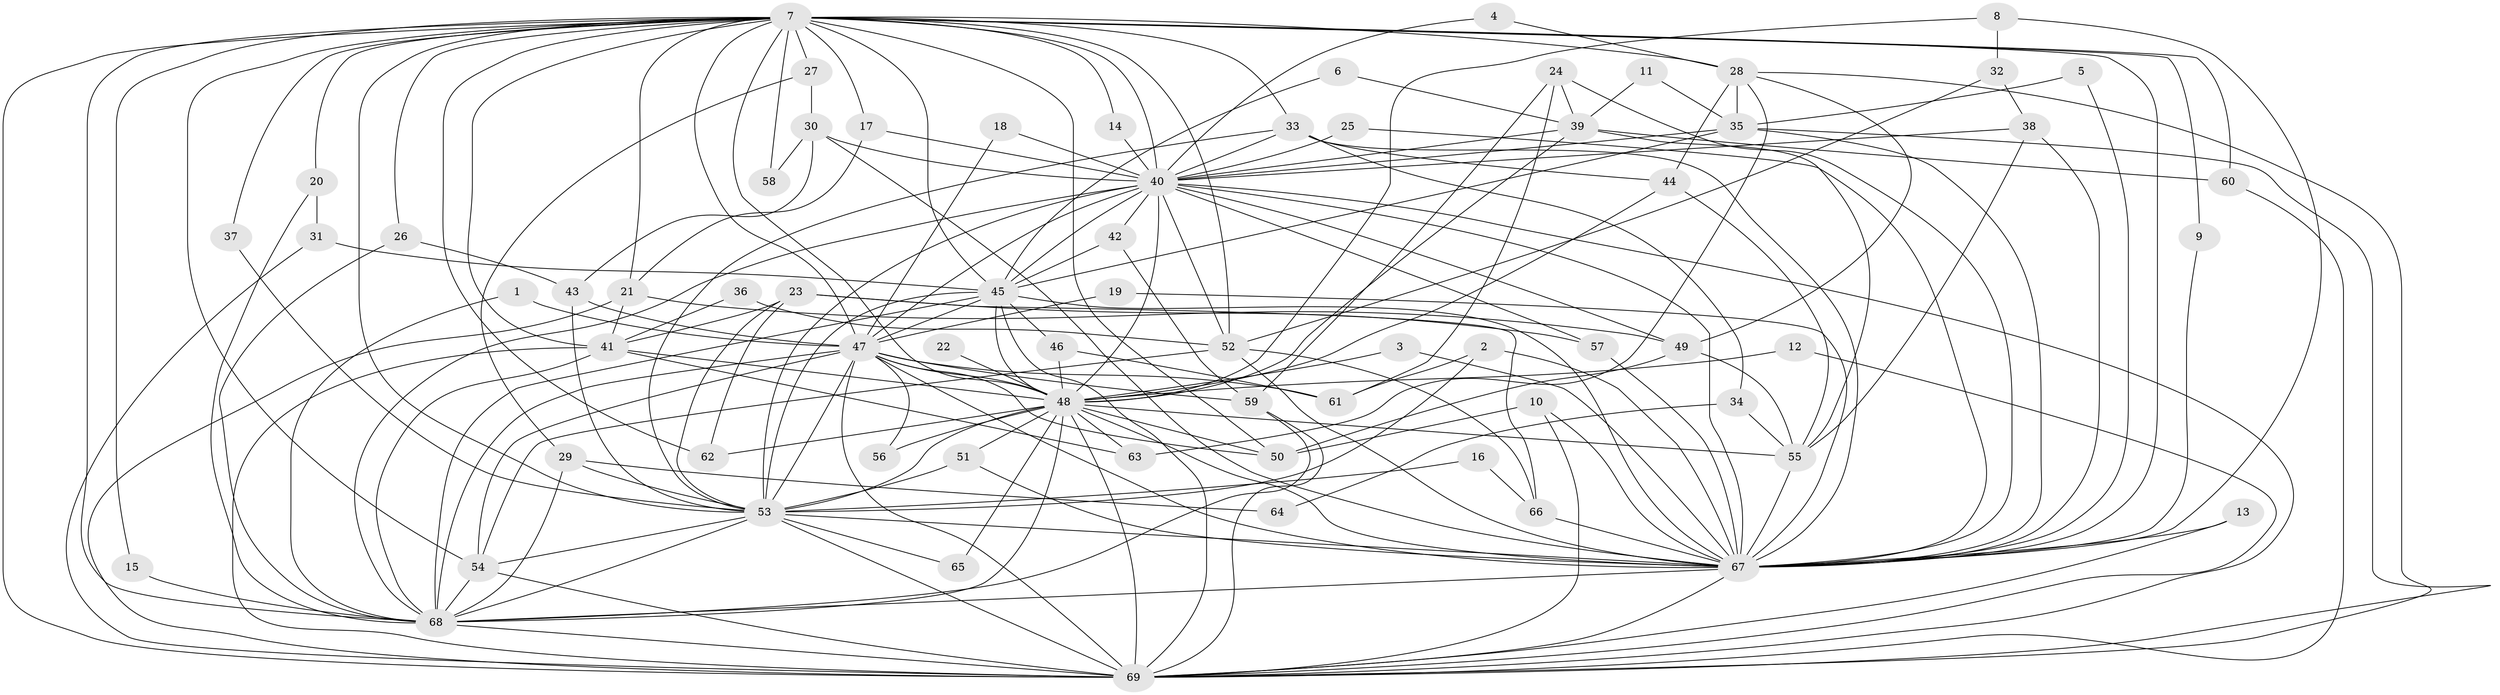 // original degree distribution, {20: 0.021897810218978103, 21: 0.0072992700729927005, 29: 0.014598540145985401, 22: 0.0072992700729927005, 15: 0.0072992700729927005, 19: 0.0072992700729927005, 37: 0.0072992700729927005, 7: 0.021897810218978103, 9: 0.0072992700729927005, 3: 0.21897810218978103, 5: 0.058394160583941604, 4: 0.072992700729927, 2: 0.5255474452554745, 8: 0.014598540145985401, 6: 0.0072992700729927005}
// Generated by graph-tools (version 1.1) at 2025/25/03/09/25 03:25:48]
// undirected, 69 vertices, 194 edges
graph export_dot {
graph [start="1"]
  node [color=gray90,style=filled];
  1;
  2;
  3;
  4;
  5;
  6;
  7;
  8;
  9;
  10;
  11;
  12;
  13;
  14;
  15;
  16;
  17;
  18;
  19;
  20;
  21;
  22;
  23;
  24;
  25;
  26;
  27;
  28;
  29;
  30;
  31;
  32;
  33;
  34;
  35;
  36;
  37;
  38;
  39;
  40;
  41;
  42;
  43;
  44;
  45;
  46;
  47;
  48;
  49;
  50;
  51;
  52;
  53;
  54;
  55;
  56;
  57;
  58;
  59;
  60;
  61;
  62;
  63;
  64;
  65;
  66;
  67;
  68;
  69;
  1 -- 47 [weight=1.0];
  1 -- 68 [weight=1.0];
  2 -- 53 [weight=1.0];
  2 -- 61 [weight=1.0];
  2 -- 67 [weight=1.0];
  3 -- 48 [weight=1.0];
  3 -- 67 [weight=1.0];
  4 -- 28 [weight=1.0];
  4 -- 40 [weight=1.0];
  5 -- 35 [weight=1.0];
  5 -- 67 [weight=1.0];
  6 -- 39 [weight=1.0];
  6 -- 45 [weight=1.0];
  7 -- 9 [weight=1.0];
  7 -- 14 [weight=1.0];
  7 -- 15 [weight=1.0];
  7 -- 17 [weight=1.0];
  7 -- 20 [weight=1.0];
  7 -- 21 [weight=1.0];
  7 -- 26 [weight=1.0];
  7 -- 27 [weight=1.0];
  7 -- 28 [weight=1.0];
  7 -- 33 [weight=1.0];
  7 -- 37 [weight=1.0];
  7 -- 40 [weight=2.0];
  7 -- 41 [weight=1.0];
  7 -- 45 [weight=2.0];
  7 -- 47 [weight=2.0];
  7 -- 48 [weight=2.0];
  7 -- 50 [weight=2.0];
  7 -- 52 [weight=2.0];
  7 -- 53 [weight=2.0];
  7 -- 54 [weight=1.0];
  7 -- 58 [weight=1.0];
  7 -- 60 [weight=1.0];
  7 -- 62 [weight=1.0];
  7 -- 67 [weight=4.0];
  7 -- 68 [weight=2.0];
  7 -- 69 [weight=2.0];
  8 -- 32 [weight=1.0];
  8 -- 48 [weight=1.0];
  8 -- 67 [weight=1.0];
  9 -- 67 [weight=1.0];
  10 -- 50 [weight=1.0];
  10 -- 67 [weight=1.0];
  10 -- 69 [weight=1.0];
  11 -- 35 [weight=1.0];
  11 -- 39 [weight=1.0];
  12 -- 48 [weight=1.0];
  12 -- 69 [weight=1.0];
  13 -- 67 [weight=1.0];
  13 -- 69 [weight=1.0];
  14 -- 40 [weight=1.0];
  15 -- 68 [weight=1.0];
  16 -- 53 [weight=1.0];
  16 -- 66 [weight=1.0];
  17 -- 21 [weight=1.0];
  17 -- 40 [weight=1.0];
  18 -- 40 [weight=1.0];
  18 -- 47 [weight=1.0];
  19 -- 47 [weight=1.0];
  19 -- 67 [weight=1.0];
  20 -- 31 [weight=1.0];
  20 -- 68 [weight=1.0];
  21 -- 41 [weight=1.0];
  21 -- 49 [weight=1.0];
  21 -- 69 [weight=1.0];
  22 -- 48 [weight=1.0];
  23 -- 41 [weight=1.0];
  23 -- 53 [weight=1.0];
  23 -- 57 [weight=1.0];
  23 -- 62 [weight=1.0];
  23 -- 66 [weight=1.0];
  24 -- 39 [weight=1.0];
  24 -- 59 [weight=1.0];
  24 -- 61 [weight=1.0];
  24 -- 67 [weight=1.0];
  25 -- 40 [weight=1.0];
  25 -- 67 [weight=1.0];
  26 -- 43 [weight=1.0];
  26 -- 68 [weight=1.0];
  27 -- 29 [weight=1.0];
  27 -- 30 [weight=1.0];
  28 -- 35 [weight=1.0];
  28 -- 44 [weight=1.0];
  28 -- 49 [weight=1.0];
  28 -- 63 [weight=1.0];
  28 -- 69 [weight=1.0];
  29 -- 53 [weight=1.0];
  29 -- 64 [weight=1.0];
  29 -- 68 [weight=2.0];
  30 -- 40 [weight=1.0];
  30 -- 43 [weight=1.0];
  30 -- 58 [weight=1.0];
  30 -- 67 [weight=1.0];
  31 -- 45 [weight=1.0];
  31 -- 69 [weight=1.0];
  32 -- 38 [weight=1.0];
  32 -- 52 [weight=1.0];
  33 -- 34 [weight=1.0];
  33 -- 40 [weight=1.0];
  33 -- 44 [weight=1.0];
  33 -- 53 [weight=1.0];
  33 -- 67 [weight=1.0];
  34 -- 55 [weight=1.0];
  34 -- 64 [weight=1.0];
  35 -- 40 [weight=1.0];
  35 -- 45 [weight=1.0];
  35 -- 67 [weight=1.0];
  35 -- 69 [weight=1.0];
  36 -- 41 [weight=1.0];
  36 -- 52 [weight=1.0];
  37 -- 53 [weight=1.0];
  38 -- 40 [weight=1.0];
  38 -- 55 [weight=1.0];
  38 -- 67 [weight=1.0];
  39 -- 40 [weight=2.0];
  39 -- 48 [weight=1.0];
  39 -- 55 [weight=1.0];
  39 -- 60 [weight=1.0];
  40 -- 42 [weight=2.0];
  40 -- 45 [weight=2.0];
  40 -- 47 [weight=2.0];
  40 -- 48 [weight=2.0];
  40 -- 49 [weight=1.0];
  40 -- 52 [weight=1.0];
  40 -- 53 [weight=1.0];
  40 -- 57 [weight=1.0];
  40 -- 67 [weight=1.0];
  40 -- 68 [weight=1.0];
  40 -- 69 [weight=1.0];
  41 -- 48 [weight=1.0];
  41 -- 63 [weight=1.0];
  41 -- 68 [weight=1.0];
  41 -- 69 [weight=1.0];
  42 -- 45 [weight=1.0];
  42 -- 59 [weight=1.0];
  43 -- 47 [weight=1.0];
  43 -- 53 [weight=2.0];
  44 -- 48 [weight=1.0];
  44 -- 55 [weight=1.0];
  45 -- 46 [weight=1.0];
  45 -- 47 [weight=1.0];
  45 -- 48 [weight=1.0];
  45 -- 53 [weight=1.0];
  45 -- 67 [weight=1.0];
  45 -- 68 [weight=2.0];
  45 -- 69 [weight=1.0];
  46 -- 48 [weight=1.0];
  46 -- 61 [weight=2.0];
  47 -- 48 [weight=1.0];
  47 -- 50 [weight=1.0];
  47 -- 53 [weight=1.0];
  47 -- 54 [weight=2.0];
  47 -- 56 [weight=1.0];
  47 -- 59 [weight=1.0];
  47 -- 61 [weight=1.0];
  47 -- 67 [weight=2.0];
  47 -- 68 [weight=1.0];
  47 -- 69 [weight=1.0];
  48 -- 50 [weight=1.0];
  48 -- 51 [weight=1.0];
  48 -- 53 [weight=2.0];
  48 -- 55 [weight=1.0];
  48 -- 56 [weight=1.0];
  48 -- 62 [weight=1.0];
  48 -- 63 [weight=1.0];
  48 -- 65 [weight=1.0];
  48 -- 67 [weight=2.0];
  48 -- 68 [weight=2.0];
  48 -- 69 [weight=1.0];
  49 -- 50 [weight=1.0];
  49 -- 55 [weight=1.0];
  51 -- 53 [weight=1.0];
  51 -- 67 [weight=2.0];
  52 -- 54 [weight=1.0];
  52 -- 66 [weight=1.0];
  52 -- 67 [weight=1.0];
  53 -- 54 [weight=1.0];
  53 -- 65 [weight=1.0];
  53 -- 67 [weight=1.0];
  53 -- 68 [weight=1.0];
  53 -- 69 [weight=2.0];
  54 -- 68 [weight=1.0];
  54 -- 69 [weight=1.0];
  55 -- 67 [weight=3.0];
  57 -- 67 [weight=1.0];
  59 -- 68 [weight=1.0];
  59 -- 69 [weight=1.0];
  60 -- 69 [weight=1.0];
  66 -- 67 [weight=2.0];
  67 -- 68 [weight=1.0];
  67 -- 69 [weight=1.0];
  68 -- 69 [weight=2.0];
}

